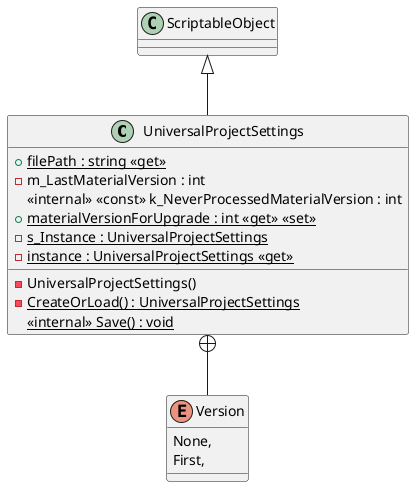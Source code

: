 @startuml
class UniversalProjectSettings {
    + {static} filePath : string <<get>>
    - m_LastMaterialVersion : int
    <<internal>> <<const>> k_NeverProcessedMaterialVersion : int
    + {static} materialVersionForUpgrade : int <<get>> <<set>>
    {static} - s_Instance : UniversalProjectSettings
    {static} - instance : UniversalProjectSettings <<get>>
    - UniversalProjectSettings()
    {static} - CreateOrLoad() : UniversalProjectSettings
    <<internal>> {static} Save() : void
}
enum Version {
    None,
    First,
}
ScriptableObject <|-- UniversalProjectSettings
UniversalProjectSettings +-- Version
@enduml
